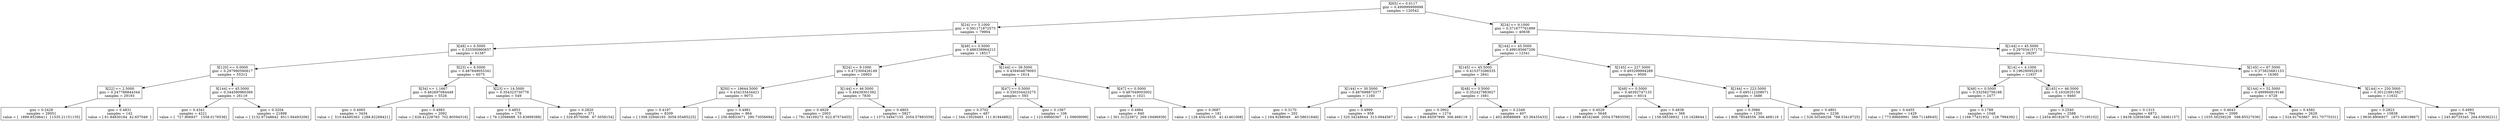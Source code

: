 digraph Tree {
0 [label="X[65] <= 0.0117\ngini = 0.499999999998\nsamples = 120542", shape="box"] ;
1 [label="X[24] <= 5.1000\ngini = 0.391171872573\nsamples = 79904", shape="box"] ;
0 -> 1 ;
2 [label="X[48] <= 0.5000\ngini = 0.333300960657\nsamples = 61387", shape="box"] ;
1 -> 2 ;
3 [label="X[120] <= 0.0000\ngini = 0.297990590617\nsamples = 55312", shape="box"] ;
2 -> 3 ;
4 [label="X[22] <= 2.5000\ngini = 0.247788844344\nsamples = 29193", shape="box"] ;
3 -> 4 ;
5 [label="gini = 0.2428\nsamples = 29051\nvalue = [  1899.85296411  11535.21151135]", shape="box"] ;
4 -> 5 ;
6 [label="gini = 0.4831\nsamples = 142\nvalue = [ 61.84830184  42.657049  ]", shape="box"] ;
4 -> 6 ;
7 [label="X[144] <= 45.5000\ngini = 0.344590960369\nsamples = 26119", shape="box"] ;
3 -> 7 ;
8 [label="gini = 0.4341\nsamples = 4221\nvalue = [  727.906937   1558.0176536]", shape="box"] ;
7 -> 8 ;
9 [label="gini = 0.3204\nsamples = 21898\nvalue = [ 2132.97348642  8511.94493206]", shape="box"] ;
7 -> 9 ;
10 [label="X[23] <= 8.5000\ngini = 0.487849055341\nsamples = 6075", shape="box"] ;
2 -> 10 ;
11 [label="X[34] <= 1.1667\ngini = 0.462697084448\nsamples = 5526", shape="box"] ;
10 -> 11 ;
12 [label="gini = 0.4065\nsamples = 3434\nvalue = [  510.64495363  1288.82268421]", shape="box"] ;
11 -> 12 ;
13 [label="gini = 0.4983\nsamples = 2092\nvalue = [ 626.41228783  702.80594316]", shape="box"] ;
11 -> 13 ;
14 [label="X[23] <= 14.5000\ngini = 0.354323730776\nsamples = 549", shape="box"] ;
10 -> 14 ;
15 [label="gini = 0.4853\nsamples = 178\nvalue = [ 76.12098688  53.83899388]", shape="box"] ;
14 -> 15 ;
16 [label="gini = 0.2820\nsamples = 371\nvalue = [ 329.8576098   67.5058154]", shape="box"] ;
14 -> 16 ;
17 [label="X[48] <= 0.5000\ngini = 0.486338964212\nsamples = 18517", shape="box"] ;
1 -> 17 ;
18 [label="X[24] <= 9.1000\ngini = 0.472300426149\nsamples = 16903", shape="box"] ;
17 -> 18 ;
19 [label="X[50] <= 18644.5000\ngini = 0.434133434421\nsamples = 9073", shape="box"] ;
18 -> 19 ;
20 [label="gini = 0.4197\nsamples = 8209\nvalue = [ 1308.32946193  3058.05485225]", shape="box"] ;
19 -> 20 ;
21 [label="gini = 0.4981\nsamples = 864\nvalue = [ 256.90833071  290.73056694]", shape="box"] ;
19 -> 21 ;
22 [label="X[144] <= 46.5000\ngini = 0.49439301392\nsamples = 7830", shape="box"] ;
18 -> 22 ;
23 [label="gini = 0.4929\nsamples = 2003\nvalue = [ 791.34109273  622.87574455]", shape="box"] ;
22 -> 23 ;
24 [label="gini = 0.4803\nsamples = 5827\nvalue = [ 1373.34947155  2054.57883559]", shape="box"] ;
22 -> 24 ;
25 [label="X[144] <= 39.5000\ngini = 0.439404879093\nsamples = 1614", shape="box"] ;
17 -> 25 ;
26 [label="X[47] <= 0.5000\ngini = 0.330334423275\nsamples = 593", shape="box"] ;
25 -> 26 ;
27 [label="gini = 0.3702\nsamples = 487\nvalue = [ 344.13029483  111.81944882]", shape="box"] ;
26 -> 27 ;
28 [label="gini = 0.1567\nsamples = 106\nvalue = [ 123.69660367   11.59609099]", shape="box"] ;
26 -> 28 ;
29 [label="X[47] <= 0.5000\ngini = 0.487049003002\nsamples = 1021", shape="box"] ;
25 -> 29 ;
30 [label="gini = 0.4984\nsamples = 840\nvalue = [ 301.31223972  269.19496939]", shape="box"] ;
29 -> 30 ;
31 [label="gini = 0.3687\nsamples = 181\nvalue = [ 128.45416535   41.41461068]", shape="box"] ;
29 -> 31 ;
32 [label="X[24] <= 9.1000\ngini = 0.371677761899\nsamples = 40638", shape="box"] ;
0 -> 32 ;
33 [label="X[144] <= 45.5000\ngini = 0.499185667206\nsamples = 12341", shape="box"] ;
32 -> 33 ;
34 [label="X[145] <= 45.5000\ngini = 0.415373386535\nsamples = 2841", shape="box"] ;
33 -> 34 ;
35 [label="X[144] <= 30.5000\ngini = 0.487698873377\nsamples = 1160", shape="box"] ;
34 -> 35 ;
36 [label="gini = 0.3170\nsamples = 202\nvalue = [ 164.9288049    40.58631846]", shape="box"] ;
35 -> 36 ;
37 [label="gini = 0.4999\nsamples = 958\nvalue = [ 320.34248644  313.0944567 ]", shape="box"] ;
35 -> 37 ;
38 [label="X[48] <= 0.5000\ngini = 0.352427983627\nsamples = 1681", shape="box"] ;
34 -> 38 ;
39 [label="gini = 0.3902\nsamples = 1274\nvalue = [ 846.84597899  306.468119  ]", shape="box"] ;
38 -> 39 ;
40 [label="gini = 0.2349\nsamples = 407\nvalue = [ 402.80688889   63.36435433]", shape="box"] ;
38 -> 40 ;
41 [label="X[145] <= 227.5000\ngini = 0.493299994289\nsamples = 9500", shape="box"] ;
33 -> 41 ;
42 [label="X[48] <= 0.5000\ngini = 0.46392747133\nsamples = 6014", shape="box"] ;
41 -> 42 ;
43 [label="gini = 0.4529\nsamples = 5648\nvalue = [ 1089.48162466  2054.57883559]", shape="box"] ;
42 -> 43 ;
44 [label="gini = 0.4838\nsamples = 366\nvalue = [ 158.58538932  110.1628644 ]", shape="box"] ;
42 -> 44 ;
45 [label="X[144] <= 223.5000\ngini = 0.495112208071\nsamples = 3486", shape="box"] ;
41 -> 45 ;
46 [label="gini = 0.3986\nsamples = 1250\nvalue = [ 808.78548556  306.468119  ]", shape="box"] ;
45 -> 46 ;
47 [label="gini = 0.4801\nsamples = 2236\nvalue = [ 526.50349256  788.53418725]", shape="box"] ;
45 -> 47 ;
48 [label="X[144] <= 45.5000\ngini = 0.297034157173\nsamples = 28297", shape="box"] ;
32 -> 48 ;
49 [label="X[14] <= 4.1000\ngini = 0.196290952819\nsamples = 11937", shape="box"] ;
48 -> 49 ;
50 [label="X[48] <= 0.5000\ngini = 0.332582756188\nsamples = 2477", shape="box"] ;
49 -> 50 ;
51 [label="gini = 0.4455\nsamples = 1429\nvalue = [ 773.89669991  389.71148645]", shape="box"] ;
50 -> 51 ;
52 [label="gini = 0.1788\nsamples = 1048\nvalue = [ 1168.77431932   128.7994392 ]", shape="box"] ;
50 -> 52 ;
53 [label="X[145] <= 46.5000\ngini = 0.1632635159\nsamples = 9460", shape="box"] ;
49 -> 53 ;
54 [label="gini = 0.2540\nsamples = 2588\nvalue = [ 2454.90182675   430.71195102]", shape="box"] ;
53 -> 54 ;
55 [label="gini = 0.1315\nsamples = 6872\nvalue = [ 8438.32856598   642.34061157]", shape="box"] ;
53 -> 55 ;
56 [label="X[145] <= 67.5000\ngini = 0.373825681153\nsamples = 16360", shape="box"] ;
48 -> 56 ;
57 [label="X[144] <= 52.5000\ngini = 0.499994919146\nsamples = 4728", shape="box"] ;
56 -> 57 ;
58 [label="gini = 0.4643\nsamples = 2099\nvalue = [ 1035.56259229   598.85527036]", shape="box"] ;
57 -> 58 ;
59 [label="gini = 0.4582\nsamples = 2629\nvalue = [ 524.91763867  951.70775331]", shape="box"] ;
57 -> 59 ;
60 [label="X[144] <= 250.5000\ngini = 0.301218915827\nsamples = 11632", shape="box"] ;
56 -> 60 ;
61 [label="gini = 0.2823\nsamples = 10838\nvalue = [ 9630.8906937   1973.40619867]", shape="box"] ;
60 -> 61 ;
62 [label="gini = 0.4993\nsamples = 794\nvalue = [ 245.80735345  264.63936221]", shape="box"] ;
60 -> 62 ;
}